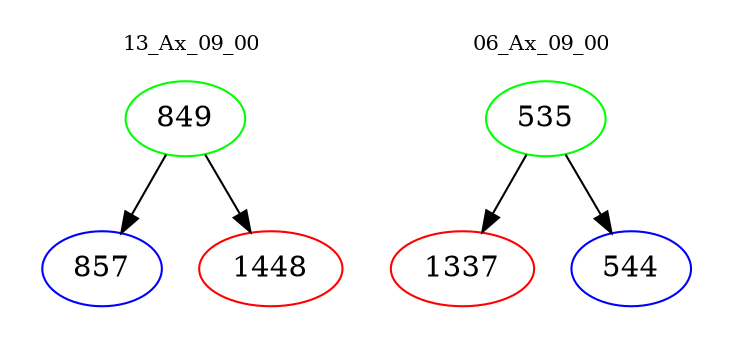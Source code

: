 digraph{
subgraph cluster_0 {
color = white
label = "13_Ax_09_00";
fontsize=10;
T0_849 [label="849", color="green"]
T0_849 -> T0_857 [color="black"]
T0_857 [label="857", color="blue"]
T0_849 -> T0_1448 [color="black"]
T0_1448 [label="1448", color="red"]
}
subgraph cluster_1 {
color = white
label = "06_Ax_09_00";
fontsize=10;
T1_535 [label="535", color="green"]
T1_535 -> T1_1337 [color="black"]
T1_1337 [label="1337", color="red"]
T1_535 -> T1_544 [color="black"]
T1_544 [label="544", color="blue"]
}
}
